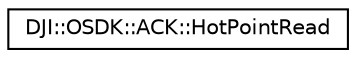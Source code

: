 digraph "Graphical Class Hierarchy"
{
 // INTERACTIVE_SVG=YES
 // LATEX_PDF_SIZE
  edge [fontname="Helvetica",fontsize="10",labelfontname="Helvetica",labelfontsize="10"];
  node [fontname="Helvetica",fontsize="10",shape=record];
  rankdir="LR";
  Node0 [label="DJI::OSDK::ACK::HotPointRead",height=0.2,width=0.4,color="black", fillcolor="white", style="filled",URL="$structDJI_1_1OSDK_1_1ACK_1_1HotPointRead.html",tooltip="This struct is returned from the DJI::OSDK::HotpointMission::readData blocking API."];
}
